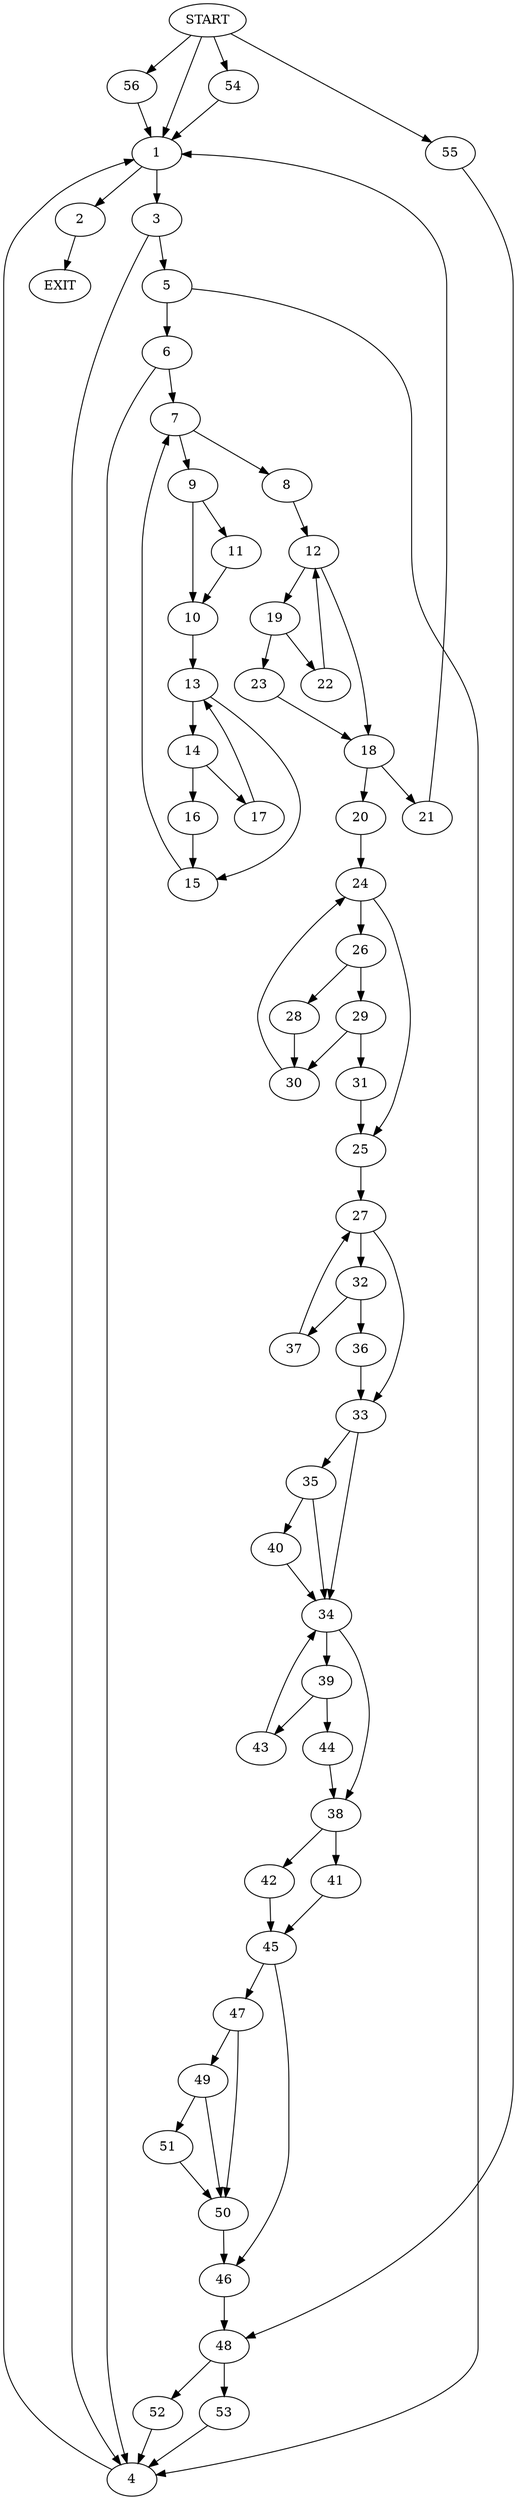 digraph {
0 [label="START"]
57 [label="EXIT"]
0 -> 1
1 -> 2
1 -> 3
3 -> 4
3 -> 5
2 -> 57
5 -> 4
5 -> 6
4 -> 1
6 -> 7
6 -> 4
7 -> 8
7 -> 9
9 -> 10
9 -> 11
8 -> 12
11 -> 10
10 -> 13
13 -> 14
13 -> 15
14 -> 16
14 -> 17
15 -> 7
17 -> 13
16 -> 15
12 -> 18
12 -> 19
18 -> 20
18 -> 21
19 -> 22
19 -> 23
22 -> 12
23 -> 18
21 -> 1
20 -> 24
24 -> 25
24 -> 26
25 -> 27
26 -> 28
26 -> 29
29 -> 30
29 -> 31
28 -> 30
30 -> 24
31 -> 25
27 -> 32
27 -> 33
33 -> 34
33 -> 35
32 -> 36
32 -> 37
37 -> 27
36 -> 33
34 -> 38
34 -> 39
35 -> 40
35 -> 34
40 -> 34
38 -> 41
38 -> 42
39 -> 43
39 -> 44
43 -> 34
44 -> 38
42 -> 45
41 -> 45
45 -> 46
45 -> 47
46 -> 48
47 -> 49
47 -> 50
50 -> 46
49 -> 51
49 -> 50
51 -> 50
48 -> 52
48 -> 53
0 -> 54
54 -> 1
0 -> 55
55 -> 48
0 -> 56
56 -> 1
53 -> 4
52 -> 4
}
